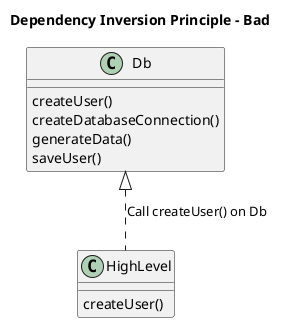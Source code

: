 @startuml
title Dependency Inversion Principle - Bad

class HighLevel {
    createUser()
}

class Db {
    createUser()
    createDatabaseConnection()
    generateData()
    saveUser()
}

Db <|.. HighLevel : Call createUser() on Db
@enduml

@startuml
title Dependency Inversion Principle - Good

class HighLevel {
    createUser()
}

interface UserRepository {
    createUser
}

UserRepository <|.. HighLevel : Call createUser() on Db

class DbUserRepository {
    createUser()
    createDatabaseConnection()
    generateData()
    saveUser()
}

UserRepository <-- DbUserRepository : Inherits
@enduml